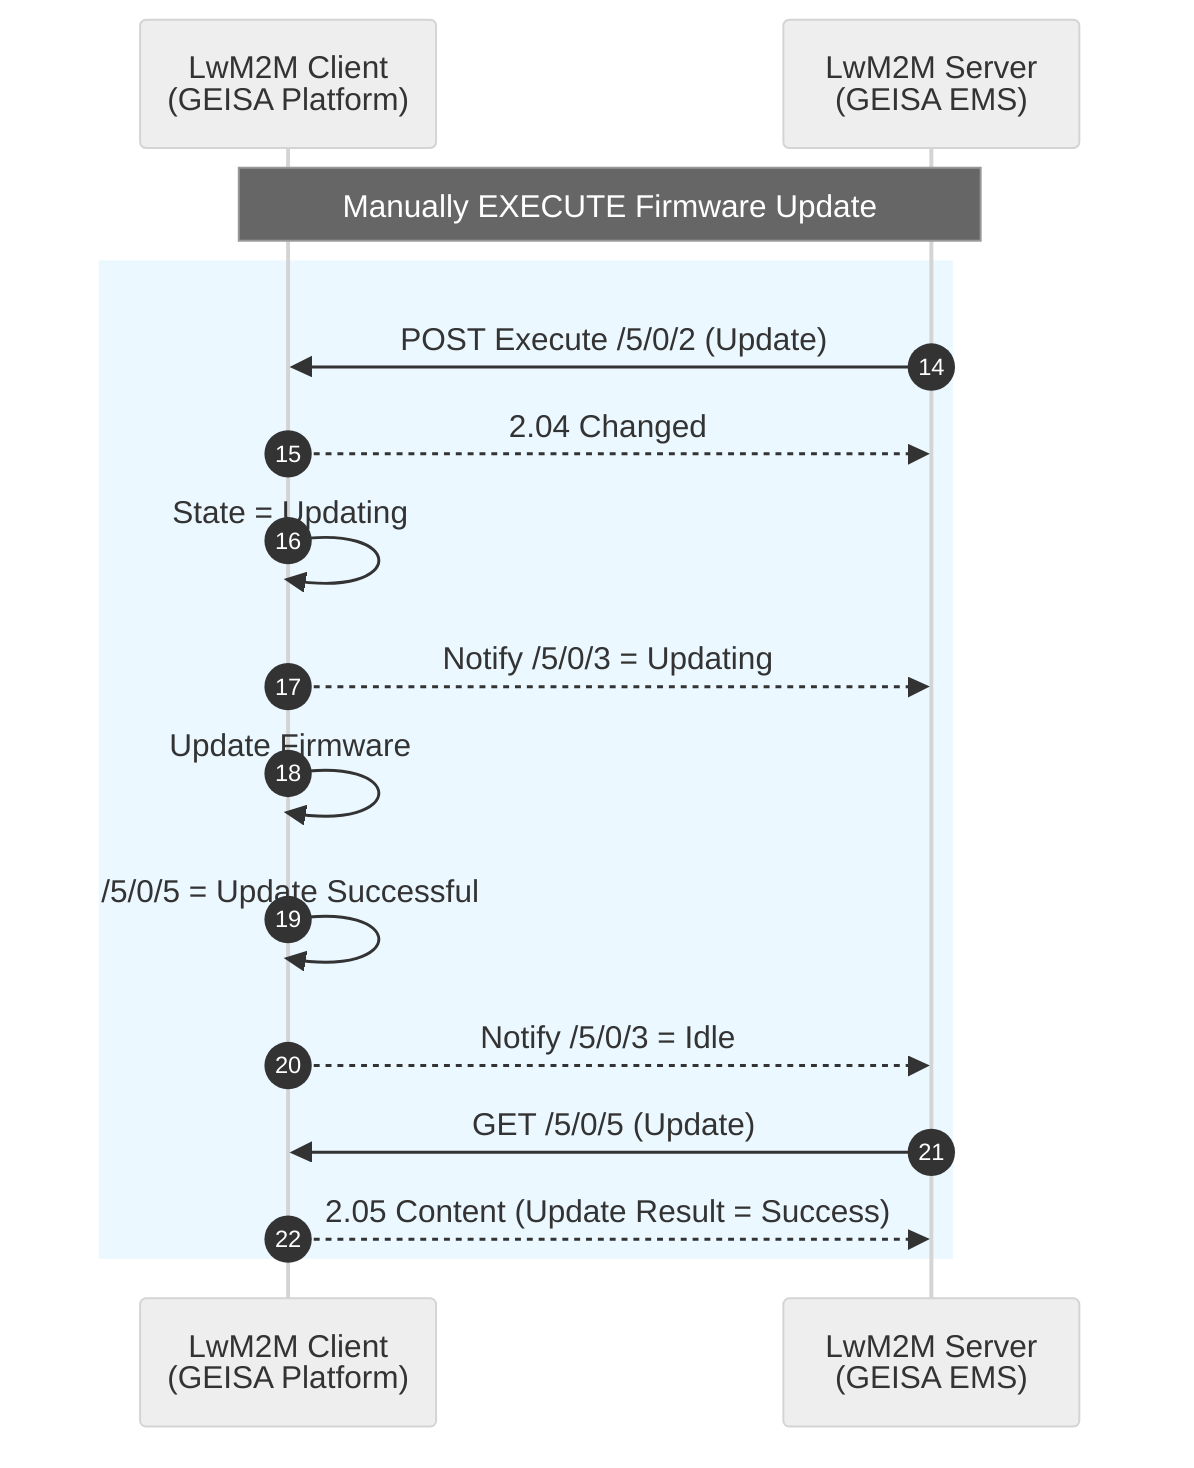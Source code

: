 ---
config:
  look: classic
  theme: neutral
---

sequenceDiagram
    autonumber 14
    participant C as LwM2M Client<br/>(GEISA Platform)
    participant S as LwM2M Server<br/>(GEISA EMS)
    
    Note over C,S: Manually EXECUTE Firmware Update
    rect rgb(235,248,255)
    S->>C: POST Execute /5/0/2 (Update)
    C-->>S: 2.04 Changed
    C->>C: State = Updating
    C-->>S: Notify /5/0/3 = Updating
    C->>C: Update Firmware
    C->>C: /5/0/5 = Update Successful
    C-->>S: Notify /5/0/3 = Idle
    S->>C: GET /5/0/5 (Update)
    C-->>S: 2.05 Content (Update Result = Success)
    end